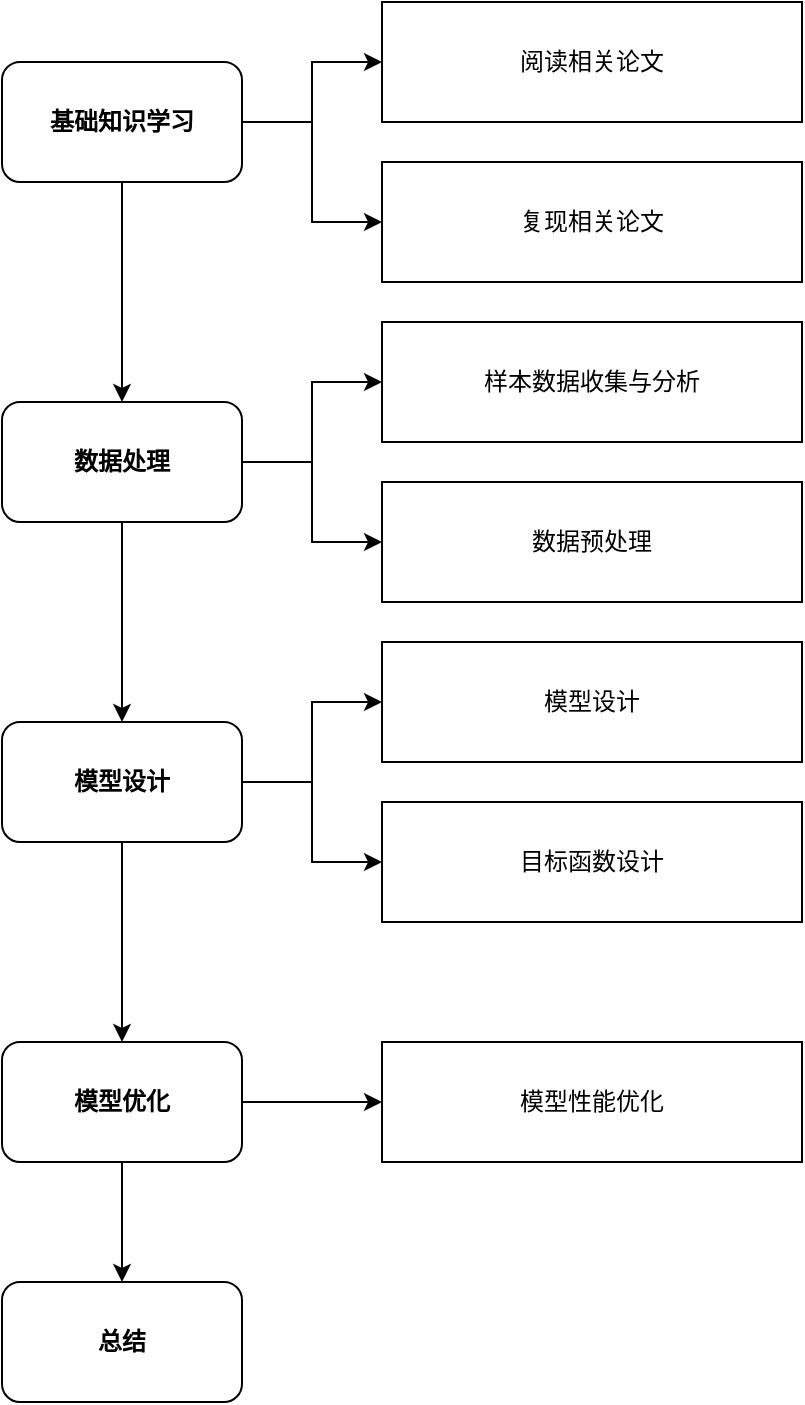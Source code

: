 <mxfile version="15.5.0" type="github">
  <diagram id="pW8Zmjn-Uf6OqEqTr8yT" name="Page-1">
    <mxGraphModel dx="1038" dy="556" grid="1" gridSize="10" guides="1" tooltips="1" connect="1" arrows="1" fold="1" page="1" pageScale="1" pageWidth="827" pageHeight="1169" math="0" shadow="0">
      <root>
        <mxCell id="0" />
        <mxCell id="1" parent="0" />
        <mxCell id="sS3LAVikwLObQognXDlV-7" style="edgeStyle=orthogonalEdgeStyle;rounded=0;orthogonalLoop=1;jettySize=auto;html=1;" edge="1" parent="1" source="sS3LAVikwLObQognXDlV-2" target="sS3LAVikwLObQognXDlV-3">
          <mxGeometry relative="1" as="geometry" />
        </mxCell>
        <mxCell id="sS3LAVikwLObQognXDlV-14" style="edgeStyle=orthogonalEdgeStyle;rounded=0;orthogonalLoop=1;jettySize=auto;html=1;entryX=0;entryY=0.5;entryDx=0;entryDy=0;" edge="1" parent="1" source="sS3LAVikwLObQognXDlV-2" target="sS3LAVikwLObQognXDlV-12">
          <mxGeometry relative="1" as="geometry" />
        </mxCell>
        <mxCell id="sS3LAVikwLObQognXDlV-15" style="edgeStyle=orthogonalEdgeStyle;rounded=0;orthogonalLoop=1;jettySize=auto;html=1;entryX=0;entryY=0.5;entryDx=0;entryDy=0;" edge="1" parent="1" source="sS3LAVikwLObQognXDlV-2" target="sS3LAVikwLObQognXDlV-13">
          <mxGeometry relative="1" as="geometry" />
        </mxCell>
        <mxCell id="sS3LAVikwLObQognXDlV-2" value="&lt;b&gt;基础知识学习&lt;/b&gt;" style="rounded=1;whiteSpace=wrap;html=1;" vertex="1" parent="1">
          <mxGeometry x="140" y="60" width="120" height="60" as="geometry" />
        </mxCell>
        <mxCell id="sS3LAVikwLObQognXDlV-8" style="edgeStyle=orthogonalEdgeStyle;rounded=0;orthogonalLoop=1;jettySize=auto;html=1;" edge="1" parent="1" source="sS3LAVikwLObQognXDlV-3" target="sS3LAVikwLObQognXDlV-4">
          <mxGeometry relative="1" as="geometry" />
        </mxCell>
        <mxCell id="sS3LAVikwLObQognXDlV-18" style="edgeStyle=orthogonalEdgeStyle;rounded=0;orthogonalLoop=1;jettySize=auto;html=1;entryX=0;entryY=0.5;entryDx=0;entryDy=0;" edge="1" parent="1" source="sS3LAVikwLObQognXDlV-3" target="sS3LAVikwLObQognXDlV-16">
          <mxGeometry relative="1" as="geometry" />
        </mxCell>
        <mxCell id="sS3LAVikwLObQognXDlV-19" style="edgeStyle=orthogonalEdgeStyle;rounded=0;orthogonalLoop=1;jettySize=auto;html=1;entryX=0;entryY=0.5;entryDx=0;entryDy=0;" edge="1" parent="1" source="sS3LAVikwLObQognXDlV-3" target="sS3LAVikwLObQognXDlV-17">
          <mxGeometry relative="1" as="geometry" />
        </mxCell>
        <mxCell id="sS3LAVikwLObQognXDlV-3" value="&lt;b&gt;数据处理&lt;/b&gt;" style="rounded=1;whiteSpace=wrap;html=1;" vertex="1" parent="1">
          <mxGeometry x="140" y="230" width="120" height="60" as="geometry" />
        </mxCell>
        <mxCell id="sS3LAVikwLObQognXDlV-9" style="edgeStyle=orthogonalEdgeStyle;rounded=0;orthogonalLoop=1;jettySize=auto;html=1;" edge="1" parent="1" source="sS3LAVikwLObQognXDlV-4" target="sS3LAVikwLObQognXDlV-5">
          <mxGeometry relative="1" as="geometry" />
        </mxCell>
        <mxCell id="sS3LAVikwLObQognXDlV-22" style="edgeStyle=orthogonalEdgeStyle;rounded=0;orthogonalLoop=1;jettySize=auto;html=1;entryX=0;entryY=0.5;entryDx=0;entryDy=0;" edge="1" parent="1" source="sS3LAVikwLObQognXDlV-4" target="sS3LAVikwLObQognXDlV-20">
          <mxGeometry relative="1" as="geometry" />
        </mxCell>
        <mxCell id="sS3LAVikwLObQognXDlV-23" style="edgeStyle=orthogonalEdgeStyle;rounded=0;orthogonalLoop=1;jettySize=auto;html=1;" edge="1" parent="1" source="sS3LAVikwLObQognXDlV-4" target="sS3LAVikwLObQognXDlV-21">
          <mxGeometry relative="1" as="geometry" />
        </mxCell>
        <mxCell id="sS3LAVikwLObQognXDlV-4" value="&lt;b&gt;模型设计&lt;/b&gt;" style="rounded=1;whiteSpace=wrap;html=1;" vertex="1" parent="1">
          <mxGeometry x="140" y="390" width="120" height="60" as="geometry" />
        </mxCell>
        <mxCell id="sS3LAVikwLObQognXDlV-10" style="edgeStyle=orthogonalEdgeStyle;rounded=0;orthogonalLoop=1;jettySize=auto;html=1;" edge="1" parent="1" source="sS3LAVikwLObQognXDlV-5" target="sS3LAVikwLObQognXDlV-6">
          <mxGeometry relative="1" as="geometry" />
        </mxCell>
        <mxCell id="sS3LAVikwLObQognXDlV-25" style="edgeStyle=orthogonalEdgeStyle;rounded=0;orthogonalLoop=1;jettySize=auto;html=1;" edge="1" parent="1" source="sS3LAVikwLObQognXDlV-5" target="sS3LAVikwLObQognXDlV-24">
          <mxGeometry relative="1" as="geometry" />
        </mxCell>
        <mxCell id="sS3LAVikwLObQognXDlV-5" value="&lt;b&gt;模型优化&lt;/b&gt;" style="rounded=1;whiteSpace=wrap;html=1;" vertex="1" parent="1">
          <mxGeometry x="140" y="550" width="120" height="60" as="geometry" />
        </mxCell>
        <mxCell id="sS3LAVikwLObQognXDlV-6" value="&lt;b&gt;总结&lt;/b&gt;" style="rounded=1;whiteSpace=wrap;html=1;" vertex="1" parent="1">
          <mxGeometry x="140" y="670" width="120" height="60" as="geometry" />
        </mxCell>
        <mxCell id="sS3LAVikwLObQognXDlV-12" value="阅读相关论文" style="rounded=0;whiteSpace=wrap;html=1;" vertex="1" parent="1">
          <mxGeometry x="330" y="30" width="210" height="60" as="geometry" />
        </mxCell>
        <mxCell id="sS3LAVikwLObQognXDlV-13" value="复现相关论文" style="rounded=0;whiteSpace=wrap;html=1;" vertex="1" parent="1">
          <mxGeometry x="330" y="110" width="210" height="60" as="geometry" />
        </mxCell>
        <mxCell id="sS3LAVikwLObQognXDlV-16" value="样本数据收集与分析" style="rounded=0;whiteSpace=wrap;html=1;" vertex="1" parent="1">
          <mxGeometry x="330" y="190" width="210" height="60" as="geometry" />
        </mxCell>
        <mxCell id="sS3LAVikwLObQognXDlV-17" value="数据预处理" style="rounded=0;whiteSpace=wrap;html=1;" vertex="1" parent="1">
          <mxGeometry x="330" y="270" width="210" height="60" as="geometry" />
        </mxCell>
        <mxCell id="sS3LAVikwLObQognXDlV-20" value="模型设计" style="rounded=0;whiteSpace=wrap;html=1;" vertex="1" parent="1">
          <mxGeometry x="330" y="350" width="210" height="60" as="geometry" />
        </mxCell>
        <mxCell id="sS3LAVikwLObQognXDlV-21" value="目标函数设计" style="rounded=0;whiteSpace=wrap;html=1;" vertex="1" parent="1">
          <mxGeometry x="330" y="430" width="210" height="60" as="geometry" />
        </mxCell>
        <mxCell id="sS3LAVikwLObQognXDlV-24" value="模型性能优化" style="rounded=0;whiteSpace=wrap;html=1;" vertex="1" parent="1">
          <mxGeometry x="330" y="550" width="210" height="60" as="geometry" />
        </mxCell>
      </root>
    </mxGraphModel>
  </diagram>
</mxfile>
